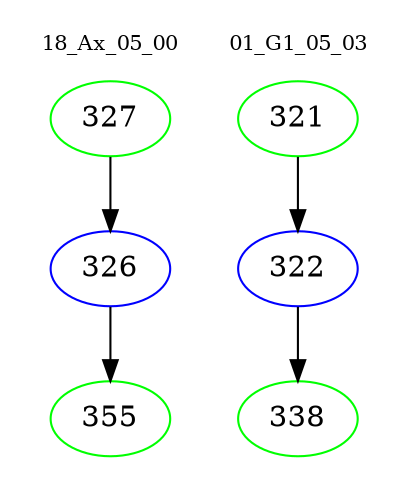 digraph{
subgraph cluster_0 {
color = white
label = "18_Ax_05_00";
fontsize=10;
T0_327 [label="327", color="green"]
T0_327 -> T0_326 [color="black"]
T0_326 [label="326", color="blue"]
T0_326 -> T0_355 [color="black"]
T0_355 [label="355", color="green"]
}
subgraph cluster_1 {
color = white
label = "01_G1_05_03";
fontsize=10;
T1_321 [label="321", color="green"]
T1_321 -> T1_322 [color="black"]
T1_322 [label="322", color="blue"]
T1_322 -> T1_338 [color="black"]
T1_338 [label="338", color="green"]
}
}
